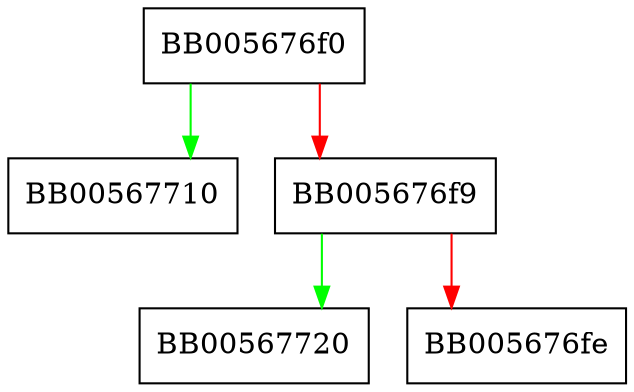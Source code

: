 digraph CMS_RecipientEncryptedKey_cert_cmp {
  node [shape="box"];
  graph [splines=ortho];
  BB005676f0 -> BB00567710 [color="green"];
  BB005676f0 -> BB005676f9 [color="red"];
  BB005676f9 -> BB00567720 [color="green"];
  BB005676f9 -> BB005676fe [color="red"];
}